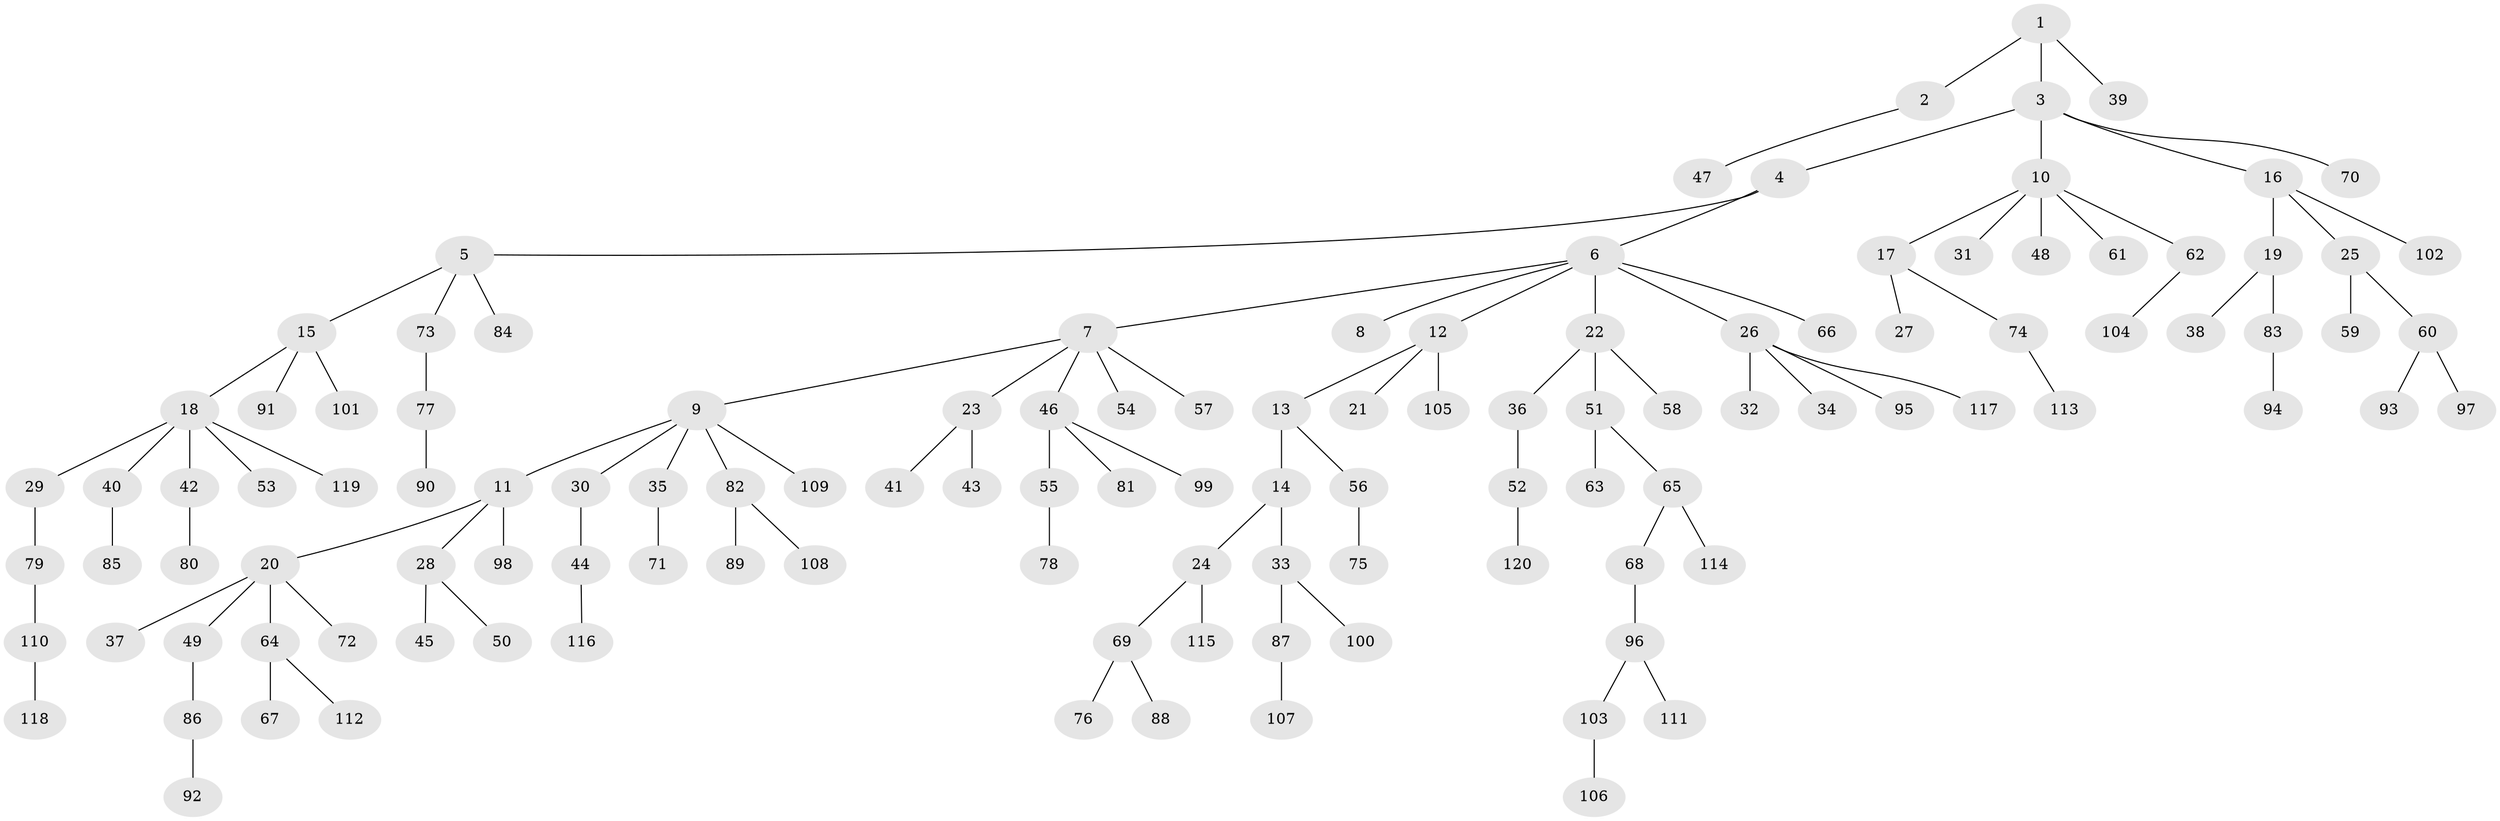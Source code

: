 // coarse degree distribution, {3: 0.06976744186046512, 4: 0.06976744186046512, 8: 0.03488372093023256, 7: 0.011627906976744186, 1: 0.6046511627906976, 5: 0.03488372093023256, 2: 0.1744186046511628}
// Generated by graph-tools (version 1.1) at 2025/24/03/03/25 07:24:07]
// undirected, 120 vertices, 119 edges
graph export_dot {
graph [start="1"]
  node [color=gray90,style=filled];
  1;
  2;
  3;
  4;
  5;
  6;
  7;
  8;
  9;
  10;
  11;
  12;
  13;
  14;
  15;
  16;
  17;
  18;
  19;
  20;
  21;
  22;
  23;
  24;
  25;
  26;
  27;
  28;
  29;
  30;
  31;
  32;
  33;
  34;
  35;
  36;
  37;
  38;
  39;
  40;
  41;
  42;
  43;
  44;
  45;
  46;
  47;
  48;
  49;
  50;
  51;
  52;
  53;
  54;
  55;
  56;
  57;
  58;
  59;
  60;
  61;
  62;
  63;
  64;
  65;
  66;
  67;
  68;
  69;
  70;
  71;
  72;
  73;
  74;
  75;
  76;
  77;
  78;
  79;
  80;
  81;
  82;
  83;
  84;
  85;
  86;
  87;
  88;
  89;
  90;
  91;
  92;
  93;
  94;
  95;
  96;
  97;
  98;
  99;
  100;
  101;
  102;
  103;
  104;
  105;
  106;
  107;
  108;
  109;
  110;
  111;
  112;
  113;
  114;
  115;
  116;
  117;
  118;
  119;
  120;
  1 -- 2;
  1 -- 3;
  1 -- 39;
  2 -- 47;
  3 -- 4;
  3 -- 10;
  3 -- 16;
  3 -- 70;
  4 -- 5;
  4 -- 6;
  5 -- 15;
  5 -- 73;
  5 -- 84;
  6 -- 7;
  6 -- 8;
  6 -- 12;
  6 -- 22;
  6 -- 26;
  6 -- 66;
  7 -- 9;
  7 -- 23;
  7 -- 46;
  7 -- 54;
  7 -- 57;
  9 -- 11;
  9 -- 30;
  9 -- 35;
  9 -- 82;
  9 -- 109;
  10 -- 17;
  10 -- 31;
  10 -- 48;
  10 -- 61;
  10 -- 62;
  11 -- 20;
  11 -- 28;
  11 -- 98;
  12 -- 13;
  12 -- 21;
  12 -- 105;
  13 -- 14;
  13 -- 56;
  14 -- 24;
  14 -- 33;
  15 -- 18;
  15 -- 91;
  15 -- 101;
  16 -- 19;
  16 -- 25;
  16 -- 102;
  17 -- 27;
  17 -- 74;
  18 -- 29;
  18 -- 40;
  18 -- 42;
  18 -- 53;
  18 -- 119;
  19 -- 38;
  19 -- 83;
  20 -- 37;
  20 -- 49;
  20 -- 64;
  20 -- 72;
  22 -- 36;
  22 -- 51;
  22 -- 58;
  23 -- 41;
  23 -- 43;
  24 -- 69;
  24 -- 115;
  25 -- 59;
  25 -- 60;
  26 -- 32;
  26 -- 34;
  26 -- 95;
  26 -- 117;
  28 -- 45;
  28 -- 50;
  29 -- 79;
  30 -- 44;
  33 -- 87;
  33 -- 100;
  35 -- 71;
  36 -- 52;
  40 -- 85;
  42 -- 80;
  44 -- 116;
  46 -- 55;
  46 -- 81;
  46 -- 99;
  49 -- 86;
  51 -- 63;
  51 -- 65;
  52 -- 120;
  55 -- 78;
  56 -- 75;
  60 -- 93;
  60 -- 97;
  62 -- 104;
  64 -- 67;
  64 -- 112;
  65 -- 68;
  65 -- 114;
  68 -- 96;
  69 -- 76;
  69 -- 88;
  73 -- 77;
  74 -- 113;
  77 -- 90;
  79 -- 110;
  82 -- 89;
  82 -- 108;
  83 -- 94;
  86 -- 92;
  87 -- 107;
  96 -- 103;
  96 -- 111;
  103 -- 106;
  110 -- 118;
}
